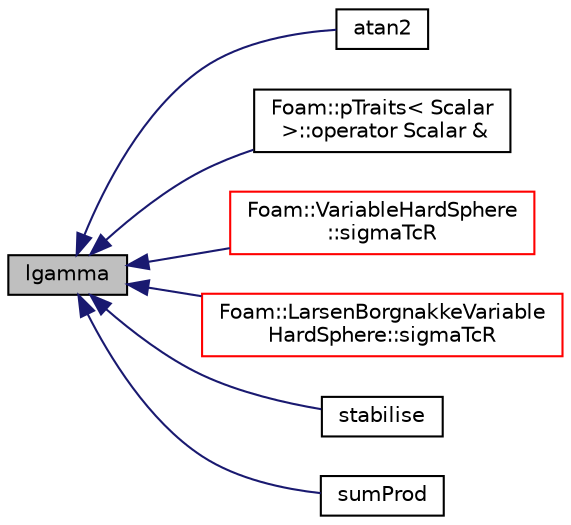digraph "lgamma"
{
  bgcolor="transparent";
  edge [fontname="Helvetica",fontsize="10",labelfontname="Helvetica",labelfontsize="10"];
  node [fontname="Helvetica",fontsize="10",shape=record];
  rankdir="LR";
  Node43082 [label="lgamma",height=0.2,width=0.4,color="black", fillcolor="grey75", style="filled", fontcolor="black"];
  Node43082 -> Node43083 [dir="back",color="midnightblue",fontsize="10",style="solid",fontname="Helvetica"];
  Node43083 [label="atan2",height=0.2,width=0.4,color="black",URL="$a21851.html#ac4f658d3f23292db85ec6b618e5976e0"];
  Node43082 -> Node43084 [dir="back",color="midnightblue",fontsize="10",style="solid",fontname="Helvetica"];
  Node43084 [label="Foam::pTraits\< Scalar\l \>::operator Scalar &",height=0.2,width=0.4,color="black",URL="$a29397.html#a0af7134e97f27beb8d48f39b4867447b",tooltip="Access to the Scalar value. "];
  Node43082 -> Node43085 [dir="back",color="midnightblue",fontsize="10",style="solid",fontname="Helvetica"];
  Node43085 [label="Foam::VariableHardSphere\l::sigmaTcR",height=0.2,width=0.4,color="red",URL="$a24841.html#a11788176239913149667d5972f997a29",tooltip="Return the collision cross section * relative velocity product. "];
  Node43082 -> Node43087 [dir="back",color="midnightblue",fontsize="10",style="solid",fontname="Helvetica"];
  Node43087 [label="Foam::LarsenBorgnakkeVariable\lHardSphere::sigmaTcR",height=0.2,width=0.4,color="red",URL="$a24833.html#a11788176239913149667d5972f997a29",tooltip="Return the collision cross section * relative velocity product. "];
  Node43082 -> Node43089 [dir="back",color="midnightblue",fontsize="10",style="solid",fontname="Helvetica"];
  Node43089 [label="stabilise",height=0.2,width=0.4,color="black",URL="$a21851.html#a5256ed0d7ec24b1876ba90c6ff1f8727"];
  Node43082 -> Node43090 [dir="back",color="midnightblue",fontsize="10",style="solid",fontname="Helvetica"];
  Node43090 [label="sumProd",height=0.2,width=0.4,color="black",URL="$a21851.html#a5b480f6156c25bef4de87d86094e87ea"];
}

